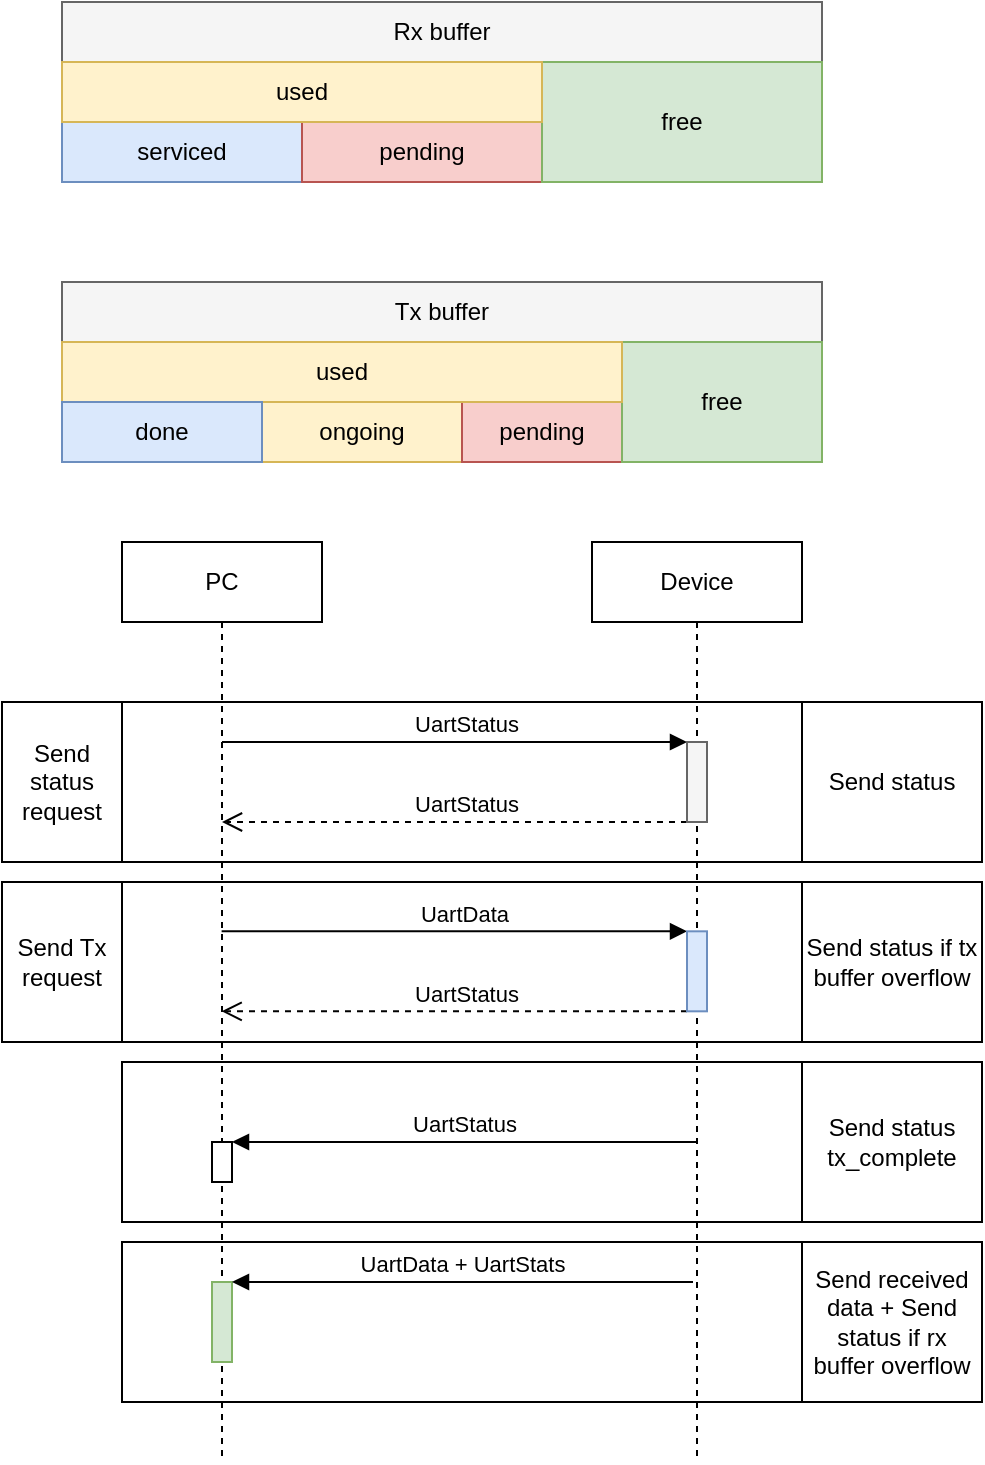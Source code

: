 <mxfile version="21.3.7" type="device">
  <diagram name="Page-1" id="P8s-ZKDSMHDFbpa2nCs3">
    <mxGraphModel dx="989" dy="583" grid="1" gridSize="10" guides="1" tooltips="1" connect="1" arrows="1" fold="1" page="1" pageScale="1" pageWidth="850" pageHeight="1100" math="0" shadow="0">
      <root>
        <mxCell id="0" />
        <mxCell id="1" parent="0" />
        <mxCell id="flhKb6YKO_FA3qYKsdIK-35" value="" style="rounded=0;whiteSpace=wrap;html=1;" vertex="1" parent="1">
          <mxGeometry x="170" y="560" width="340" height="80" as="geometry" />
        </mxCell>
        <mxCell id="flhKb6YKO_FA3qYKsdIK-16" value="" style="rounded=0;whiteSpace=wrap;html=1;" vertex="1" parent="1">
          <mxGeometry x="170" y="650" width="340" height="80" as="geometry" />
        </mxCell>
        <mxCell id="flhKb6YKO_FA3qYKsdIK-14" value="" style="rounded=0;whiteSpace=wrap;html=1;" vertex="1" parent="1">
          <mxGeometry x="170" y="470" width="340" height="80" as="geometry" />
        </mxCell>
        <mxCell id="flhKb6YKO_FA3qYKsdIK-13" value="" style="rounded=0;whiteSpace=wrap;html=1;" vertex="1" parent="1">
          <mxGeometry x="170" y="380" width="340" height="80" as="geometry" />
        </mxCell>
        <mxCell id="flhKb6YKO_FA3qYKsdIK-2" value="UartStatus" style="html=1;verticalAlign=bottom;endArrow=block;edgeStyle=elbowEdgeStyle;elbow=vertical;curved=0;rounded=0;" edge="1" target="flhKb6YKO_FA3qYKsdIK-1" parent="1" source="flhKb6YKO_FA3qYKsdIK-4">
          <mxGeometry x="0.044" relative="1" as="geometry">
            <mxPoint x="310" y="400" as="sourcePoint" />
            <Array as="points">
              <mxPoint x="420" y="400" />
            </Array>
            <mxPoint as="offset" />
          </mxGeometry>
        </mxCell>
        <mxCell id="flhKb6YKO_FA3qYKsdIK-3" value="UartStatus" style="html=1;verticalAlign=bottom;endArrow=open;dashed=1;endSize=8;edgeStyle=elbowEdgeStyle;elbow=vertical;curved=0;rounded=0;" edge="1" source="flhKb6YKO_FA3qYKsdIK-1" parent="1" target="flhKb6YKO_FA3qYKsdIK-4">
          <mxGeometry x="-0.044" relative="1" as="geometry">
            <mxPoint x="320" y="515" as="targetPoint" />
            <Array as="points">
              <mxPoint x="420" y="440" />
              <mxPoint x="430" y="480" />
            </Array>
            <mxPoint as="offset" />
          </mxGeometry>
        </mxCell>
        <mxCell id="flhKb6YKO_FA3qYKsdIK-8" value="UartData" style="html=1;verticalAlign=bottom;endArrow=block;edgeStyle=elbowEdgeStyle;elbow=vertical;curved=0;rounded=0;" edge="1" target="flhKb6YKO_FA3qYKsdIK-7" parent="1">
          <mxGeometry x="0.044" relative="1" as="geometry">
            <mxPoint x="219.81" y="494.66" as="sourcePoint" />
            <Array as="points">
              <mxPoint x="380" y="494.66" />
              <mxPoint x="450" y="494.66" />
            </Array>
            <mxPoint as="offset" />
          </mxGeometry>
        </mxCell>
        <mxCell id="flhKb6YKO_FA3qYKsdIK-9" value="UartStatus" style="html=1;verticalAlign=bottom;endArrow=open;dashed=1;endSize=8;edgeStyle=elbowEdgeStyle;elbow=vertical;curved=0;rounded=0;" edge="1" source="flhKb6YKO_FA3qYKsdIK-7" parent="1">
          <mxGeometry x="-0.044" relative="1" as="geometry">
            <mxPoint x="219.81" y="534.66" as="targetPoint" />
            <Array as="points">
              <mxPoint x="400" y="534.66" />
              <mxPoint x="350" y="574.66" />
            </Array>
            <mxPoint as="offset" />
          </mxGeometry>
        </mxCell>
        <mxCell id="flhKb6YKO_FA3qYKsdIK-4" value="PC" style="shape=umlLifeline;perimeter=lifelinePerimeter;whiteSpace=wrap;html=1;container=1;dropTarget=0;collapsible=0;recursiveResize=0;outlineConnect=0;portConstraint=eastwest;newEdgeStyle={&quot;edgeStyle&quot;:&quot;elbowEdgeStyle&quot;,&quot;elbow&quot;:&quot;vertical&quot;,&quot;curved&quot;:0,&quot;rounded&quot;:0};" vertex="1" parent="1">
          <mxGeometry x="170" y="300" width="100" height="460" as="geometry" />
        </mxCell>
        <mxCell id="flhKb6YKO_FA3qYKsdIK-10" value="" style="html=1;points=[];perimeter=orthogonalPerimeter;outlineConnect=0;targetShapes=umlLifeline;portConstraint=eastwest;newEdgeStyle={&quot;edgeStyle&quot;:&quot;elbowEdgeStyle&quot;,&quot;elbow&quot;:&quot;vertical&quot;,&quot;curved&quot;:0,&quot;rounded&quot;:0};fillColor=#d5e8d4;strokeColor=#82b366;" vertex="1" parent="flhKb6YKO_FA3qYKsdIK-4">
          <mxGeometry x="45" y="370" width="10" height="40" as="geometry" />
        </mxCell>
        <mxCell id="flhKb6YKO_FA3qYKsdIK-30" value="" style="html=1;points=[];perimeter=orthogonalPerimeter;outlineConnect=0;targetShapes=umlLifeline;portConstraint=eastwest;newEdgeStyle={&quot;edgeStyle&quot;:&quot;elbowEdgeStyle&quot;,&quot;elbow&quot;:&quot;vertical&quot;,&quot;curved&quot;:0,&quot;rounded&quot;:0};" vertex="1" parent="flhKb6YKO_FA3qYKsdIK-4">
          <mxGeometry x="45" y="300" width="10" height="20" as="geometry" />
        </mxCell>
        <mxCell id="flhKb6YKO_FA3qYKsdIK-5" value="Device" style="shape=umlLifeline;perimeter=lifelinePerimeter;whiteSpace=wrap;html=1;container=1;dropTarget=0;collapsible=0;recursiveResize=0;outlineConnect=0;portConstraint=eastwest;newEdgeStyle={&quot;edgeStyle&quot;:&quot;elbowEdgeStyle&quot;,&quot;elbow&quot;:&quot;vertical&quot;,&quot;curved&quot;:0,&quot;rounded&quot;:0};" vertex="1" parent="1">
          <mxGeometry x="405" y="300" width="105" height="460" as="geometry" />
        </mxCell>
        <mxCell id="flhKb6YKO_FA3qYKsdIK-1" value="" style="html=1;points=[];perimeter=orthogonalPerimeter;outlineConnect=0;targetShapes=umlLifeline;portConstraint=eastwest;newEdgeStyle={&quot;edgeStyle&quot;:&quot;elbowEdgeStyle&quot;,&quot;elbow&quot;:&quot;vertical&quot;,&quot;curved&quot;:0,&quot;rounded&quot;:0};fillColor=#f5f5f5;fontColor=#333333;strokeColor=#666666;" vertex="1" parent="flhKb6YKO_FA3qYKsdIK-5">
          <mxGeometry x="47.5" y="100" width="10" height="40" as="geometry" />
        </mxCell>
        <mxCell id="flhKb6YKO_FA3qYKsdIK-7" value="" style="html=1;points=[];perimeter=orthogonalPerimeter;outlineConnect=0;targetShapes=umlLifeline;portConstraint=eastwest;newEdgeStyle={&quot;edgeStyle&quot;:&quot;elbowEdgeStyle&quot;,&quot;elbow&quot;:&quot;vertical&quot;,&quot;curved&quot;:0,&quot;rounded&quot;:0};fillColor=#dae8fc;strokeColor=#6c8ebf;" vertex="1" parent="flhKb6YKO_FA3qYKsdIK-5">
          <mxGeometry x="47.5" y="194.66" width="10" height="40" as="geometry" />
        </mxCell>
        <mxCell id="flhKb6YKO_FA3qYKsdIK-11" value="UartData + UartStats" style="html=1;verticalAlign=bottom;endArrow=block;edgeStyle=elbowEdgeStyle;elbow=vertical;curved=0;rounded=0;" edge="1" target="flhKb6YKO_FA3qYKsdIK-10" parent="flhKb6YKO_FA3qYKsdIK-5">
          <mxGeometry x="0.006" relative="1" as="geometry">
            <mxPoint x="50.5" y="370" as="sourcePoint" />
            <Array as="points">
              <mxPoint x="-104" y="370" />
            </Array>
            <mxPoint as="offset" />
          </mxGeometry>
        </mxCell>
        <mxCell id="flhKb6YKO_FA3qYKsdIK-17" value="" style="rounded=0;whiteSpace=wrap;html=1;fillColor=#f5f5f5;fontColor=#333333;strokeColor=#666666;" vertex="1" parent="1">
          <mxGeometry x="140" y="30" width="380" height="30" as="geometry" />
        </mxCell>
        <mxCell id="flhKb6YKO_FA3qYKsdIK-18" value="serviced" style="rounded=0;whiteSpace=wrap;html=1;fillColor=#dae8fc;strokeColor=#6c8ebf;" vertex="1" parent="1">
          <mxGeometry x="140" y="90" width="120" height="30" as="geometry" />
        </mxCell>
        <mxCell id="flhKb6YKO_FA3qYKsdIK-19" value="pending" style="rounded=0;whiteSpace=wrap;html=1;fillColor=#f8cecc;strokeColor=#b85450;" vertex="1" parent="1">
          <mxGeometry x="260" y="90" width="120" height="30" as="geometry" />
        </mxCell>
        <mxCell id="flhKb6YKO_FA3qYKsdIK-20" value="free" style="rounded=0;whiteSpace=wrap;html=1;fillColor=#d5e8d4;strokeColor=#82b366;" vertex="1" parent="1">
          <mxGeometry x="380" y="60" width="140" height="60" as="geometry" />
        </mxCell>
        <mxCell id="flhKb6YKO_FA3qYKsdIK-21" value="used" style="rounded=0;whiteSpace=wrap;html=1;fillColor=#fff2cc;strokeColor=#d6b656;" vertex="1" parent="1">
          <mxGeometry x="140" y="60" width="240" height="30" as="geometry" />
        </mxCell>
        <mxCell id="flhKb6YKO_FA3qYKsdIK-22" value="Rx buffer" style="text;html=1;strokeColor=none;fillColor=none;align=center;verticalAlign=middle;whiteSpace=wrap;rounded=0;" vertex="1" parent="1">
          <mxGeometry x="300" y="30" width="60" height="30" as="geometry" />
        </mxCell>
        <mxCell id="flhKb6YKO_FA3qYKsdIK-23" value="" style="rounded=0;whiteSpace=wrap;html=1;fillColor=#f5f5f5;fontColor=#333333;strokeColor=#666666;" vertex="1" parent="1">
          <mxGeometry x="140" y="170" width="380" height="30" as="geometry" />
        </mxCell>
        <mxCell id="flhKb6YKO_FA3qYKsdIK-24" value="ongoing" style="rounded=0;whiteSpace=wrap;html=1;fillColor=#fff2cc;strokeColor=#d6b656;" vertex="1" parent="1">
          <mxGeometry x="240" y="230" width="100" height="30" as="geometry" />
        </mxCell>
        <mxCell id="flhKb6YKO_FA3qYKsdIK-25" value="pending" style="rounded=0;whiteSpace=wrap;html=1;fillColor=#f8cecc;strokeColor=#b85450;" vertex="1" parent="1">
          <mxGeometry x="340" y="230" width="80" height="30" as="geometry" />
        </mxCell>
        <mxCell id="flhKb6YKO_FA3qYKsdIK-26" value="free" style="rounded=0;whiteSpace=wrap;html=1;fillColor=#d5e8d4;strokeColor=#82b366;" vertex="1" parent="1">
          <mxGeometry x="420" y="200" width="100" height="60" as="geometry" />
        </mxCell>
        <mxCell id="flhKb6YKO_FA3qYKsdIK-27" value="used" style="rounded=0;whiteSpace=wrap;html=1;fillColor=#fff2cc;strokeColor=#d6b656;" vertex="1" parent="1">
          <mxGeometry x="140" y="200" width="280" height="30" as="geometry" />
        </mxCell>
        <mxCell id="flhKb6YKO_FA3qYKsdIK-28" value="Tx buffer" style="text;html=1;strokeColor=none;fillColor=none;align=center;verticalAlign=middle;whiteSpace=wrap;rounded=0;" vertex="1" parent="1">
          <mxGeometry x="300" y="170" width="60" height="30" as="geometry" />
        </mxCell>
        <mxCell id="flhKb6YKO_FA3qYKsdIK-29" value="done" style="rounded=0;whiteSpace=wrap;html=1;fillColor=#dae8fc;strokeColor=#6c8ebf;" vertex="1" parent="1">
          <mxGeometry x="140" y="230" width="100" height="30" as="geometry" />
        </mxCell>
        <mxCell id="flhKb6YKO_FA3qYKsdIK-31" value="UartStatus" style="html=1;verticalAlign=bottom;endArrow=block;edgeStyle=elbowEdgeStyle;elbow=vertical;curved=0;rounded=0;" edge="1" target="flhKb6YKO_FA3qYKsdIK-30" parent="1" source="flhKb6YKO_FA3qYKsdIK-5">
          <mxGeometry relative="1" as="geometry">
            <mxPoint x="340" y="570" as="sourcePoint" />
            <Array as="points">
              <mxPoint x="300" y="600" />
              <mxPoint x="460" y="570" />
            </Array>
          </mxGeometry>
        </mxCell>
        <mxCell id="flhKb6YKO_FA3qYKsdIK-36" value="Send Tx request" style="rounded=0;whiteSpace=wrap;html=1;" vertex="1" parent="1">
          <mxGeometry x="110" y="470" width="60" height="80" as="geometry" />
        </mxCell>
        <mxCell id="flhKb6YKO_FA3qYKsdIK-37" value="Send status tx_complete" style="rounded=0;whiteSpace=wrap;html=1;" vertex="1" parent="1">
          <mxGeometry x="510" y="560" width="90" height="80" as="geometry" />
        </mxCell>
        <mxCell id="flhKb6YKO_FA3qYKsdIK-38" value="Send status if tx buffer overflow" style="rounded=0;whiteSpace=wrap;html=1;" vertex="1" parent="1">
          <mxGeometry x="510" y="470" width="90" height="80" as="geometry" />
        </mxCell>
        <mxCell id="flhKb6YKO_FA3qYKsdIK-39" value="Send status request" style="rounded=0;whiteSpace=wrap;html=1;" vertex="1" parent="1">
          <mxGeometry x="110" y="380" width="60" height="80" as="geometry" />
        </mxCell>
        <mxCell id="flhKb6YKO_FA3qYKsdIK-40" value="Send status" style="rounded=0;whiteSpace=wrap;html=1;" vertex="1" parent="1">
          <mxGeometry x="510" y="380" width="90" height="80" as="geometry" />
        </mxCell>
        <mxCell id="flhKb6YKO_FA3qYKsdIK-41" value="Send received data + Send status if rx buffer overflow" style="rounded=0;whiteSpace=wrap;html=1;" vertex="1" parent="1">
          <mxGeometry x="510" y="650" width="90" height="80" as="geometry" />
        </mxCell>
      </root>
    </mxGraphModel>
  </diagram>
</mxfile>

